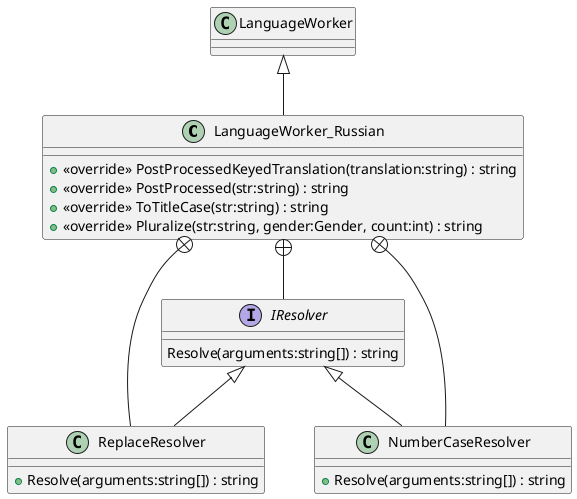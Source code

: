 @startuml
class LanguageWorker_Russian {
    + <<override>> PostProcessedKeyedTranslation(translation:string) : string
    + <<override>> PostProcessed(str:string) : string
    + <<override>> ToTitleCase(str:string) : string
    + <<override>> Pluralize(str:string, gender:Gender, count:int) : string
}
interface IResolver {
    Resolve(arguments:string[]) : string
}
class ReplaceResolver {
    + Resolve(arguments:string[]) : string
}
class NumberCaseResolver {
    + Resolve(arguments:string[]) : string
}
LanguageWorker <|-- LanguageWorker_Russian
LanguageWorker_Russian +-- IResolver
LanguageWorker_Russian +-- ReplaceResolver
IResolver <|-- ReplaceResolver
LanguageWorker_Russian +-- NumberCaseResolver
IResolver <|-- NumberCaseResolver
@enduml
